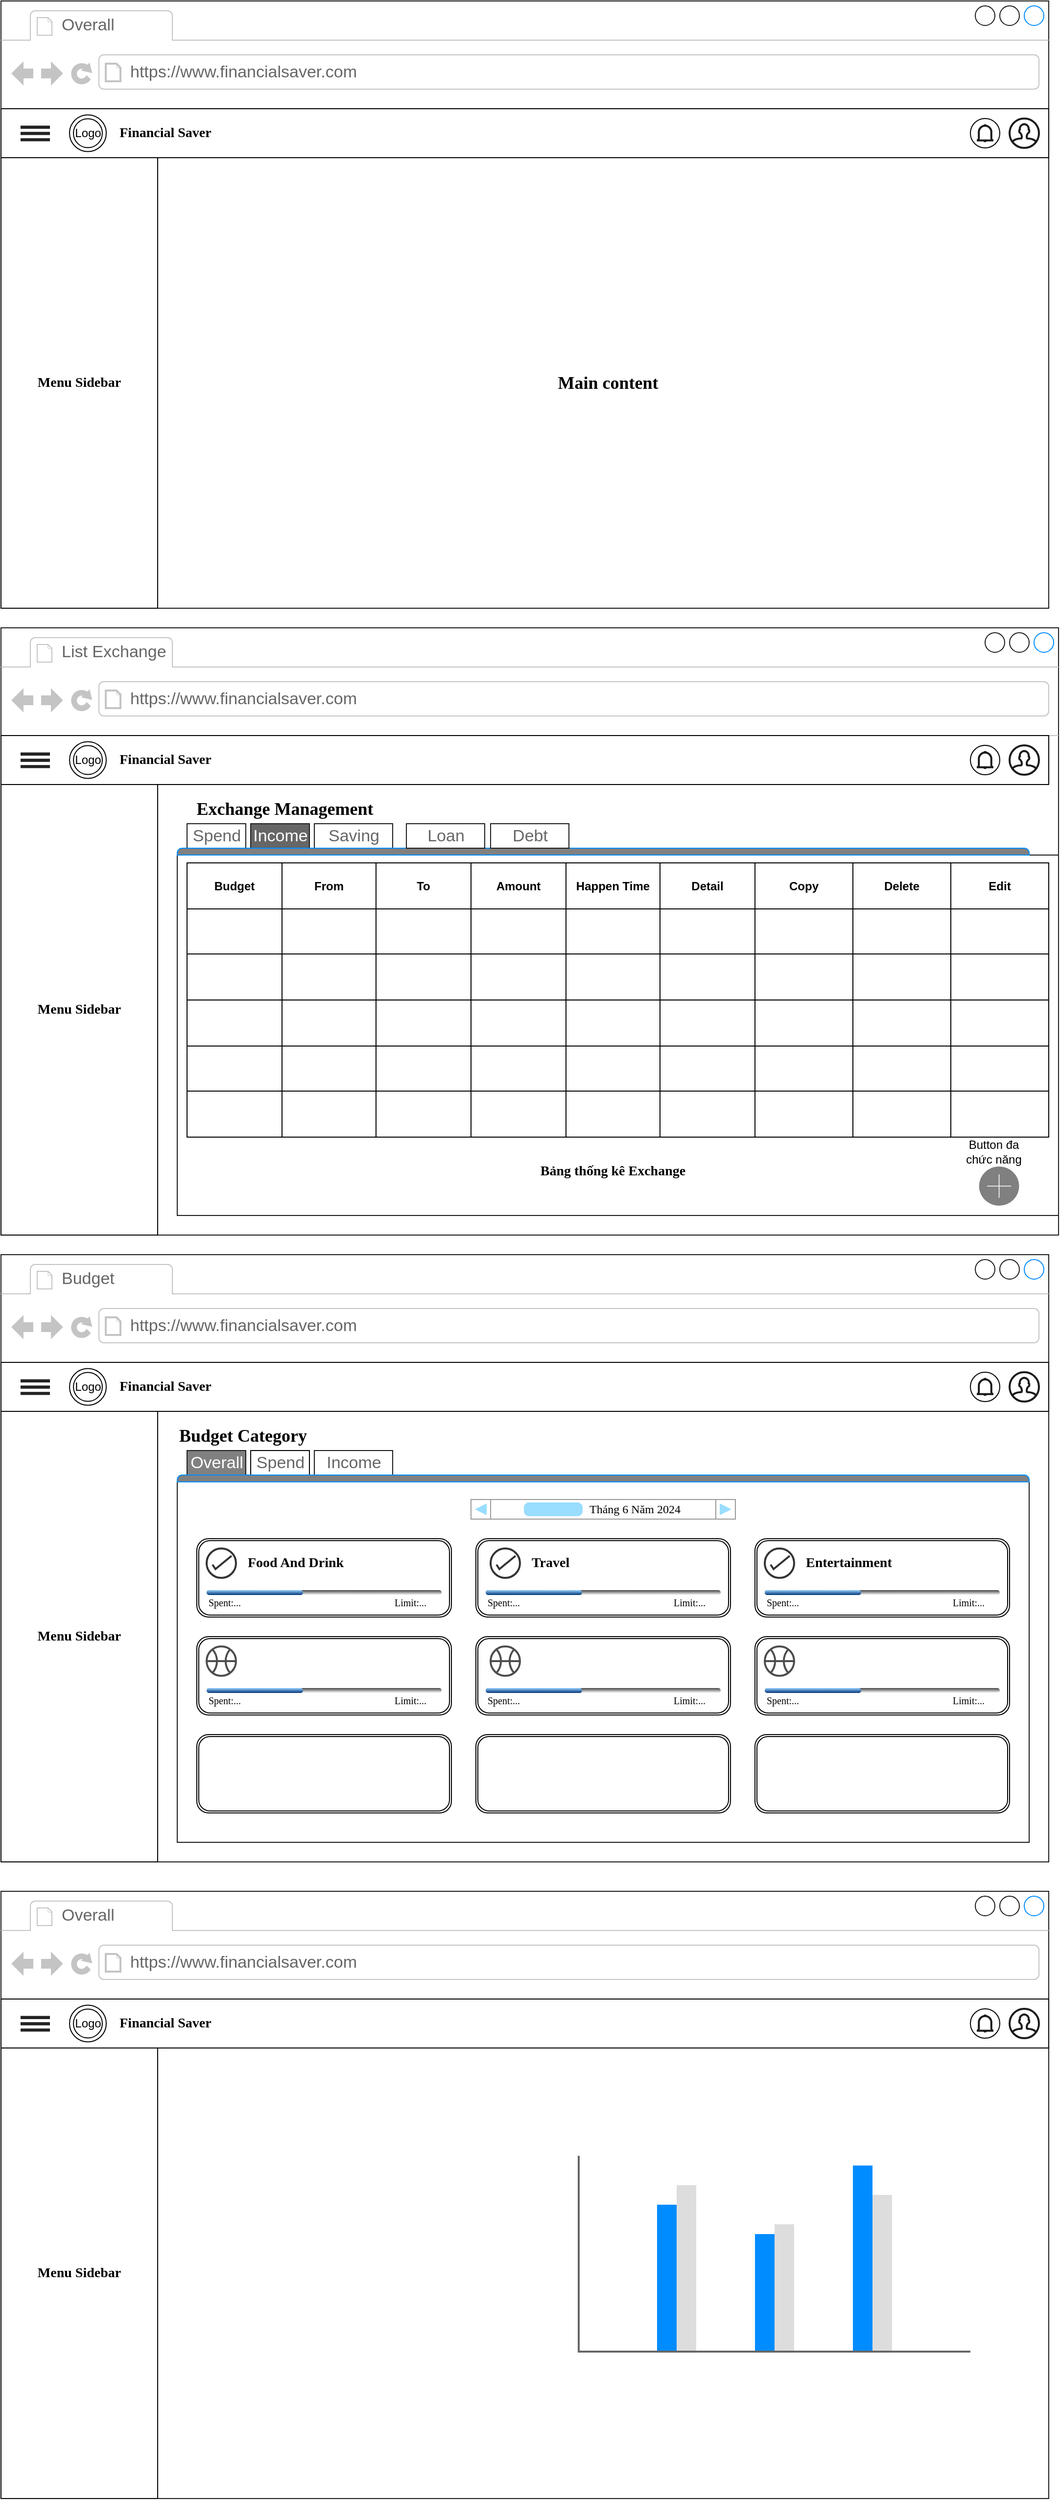 <mxfile version="24.6.0" type="device">
  <diagram name="Trang-1" id="tHVMkoSW42PBoJkg_GBa">
    <mxGraphModel dx="1216" dy="525" grid="1" gridSize="10" guides="1" tooltips="1" connect="1" arrows="1" fold="1" page="1" pageScale="1" pageWidth="827" pageHeight="1169" math="0" shadow="0">
      <root>
        <mxCell id="0" />
        <mxCell id="1" parent="0" />
        <mxCell id="M-I3FPsPZdNOpzpNkjFR-1" value="" style="strokeWidth=1;shadow=0;dashed=0;align=center;html=1;shape=mxgraph.mockup.containers.browserWindow;rSize=0;strokeColor=#1A1A1A;strokeColor2=#008cff;strokeColor3=#c4c4c4;mainText=,;recursiveResize=0;" vertex="1" parent="1">
          <mxGeometry y="40" width="1070" height="620" as="geometry" />
        </mxCell>
        <mxCell id="M-I3FPsPZdNOpzpNkjFR-2" value="Overall" style="strokeWidth=1;shadow=0;dashed=0;align=center;html=1;shape=mxgraph.mockup.containers.anchor;fontSize=17;fontColor=#666666;align=left;whiteSpace=wrap;" vertex="1" parent="M-I3FPsPZdNOpzpNkjFR-1">
          <mxGeometry x="60" y="12" width="110" height="26" as="geometry" />
        </mxCell>
        <mxCell id="M-I3FPsPZdNOpzpNkjFR-3" value="https://www.financialsaver.com" style="strokeWidth=1;shadow=0;dashed=0;align=center;html=1;shape=mxgraph.mockup.containers.anchor;rSize=0;fontSize=17;fontColor=#666666;align=left;" vertex="1" parent="M-I3FPsPZdNOpzpNkjFR-1">
          <mxGeometry x="130" y="60" width="250" height="26" as="geometry" />
        </mxCell>
        <mxCell id="M-I3FPsPZdNOpzpNkjFR-4" value="" style="rounded=0;whiteSpace=wrap;html=1;" vertex="1" parent="M-I3FPsPZdNOpzpNkjFR-1">
          <mxGeometry y="110" width="1070" height="50" as="geometry" />
        </mxCell>
        <mxCell id="M-I3FPsPZdNOpzpNkjFR-6" value="&lt;font face=&quot;Tahoma&quot; style=&quot;font-size: 14px;&quot;&gt;&lt;b&gt;Menu Sidebar&lt;/b&gt;&lt;/font&gt;" style="rounded=0;whiteSpace=wrap;html=1;" vertex="1" parent="M-I3FPsPZdNOpzpNkjFR-1">
          <mxGeometry y="160" width="160" height="460" as="geometry" />
        </mxCell>
        <mxCell id="M-I3FPsPZdNOpzpNkjFR-10" value="" style="html=1;verticalLabelPosition=bottom;align=center;labelBackgroundColor=#ffffff;verticalAlign=top;strokeWidth=2;strokeColor=#1A1A1A;shadow=0;dashed=0;shape=mxgraph.ios7.icons.user;" vertex="1" parent="M-I3FPsPZdNOpzpNkjFR-1">
          <mxGeometry x="1030" y="120" width="30" height="30" as="geometry" />
        </mxCell>
        <mxCell id="M-I3FPsPZdNOpzpNkjFR-13" value="" style="ellipse;whiteSpace=wrap;html=1;aspect=fixed;" vertex="1" parent="M-I3FPsPZdNOpzpNkjFR-1">
          <mxGeometry x="990" y="120" width="30" height="30" as="geometry" />
        </mxCell>
        <mxCell id="M-I3FPsPZdNOpzpNkjFR-11" value="" style="html=1;verticalLabelPosition=bottom;align=center;labelBackgroundColor=#ffffff;verticalAlign=top;strokeWidth=2;strokeColor=#1A1A1A;shadow=0;dashed=0;shape=mxgraph.ios7.icons.bell;" vertex="1" parent="M-I3FPsPZdNOpzpNkjFR-1">
          <mxGeometry x="996.5" y="126.73" width="17" height="16.55" as="geometry" />
        </mxCell>
        <mxCell id="M-I3FPsPZdNOpzpNkjFR-24" value="&lt;font face=&quot;Tahoma&quot; style=&quot;font-size: 18px;&quot;&gt;&lt;b&gt;Main content&lt;/b&gt;&lt;/font&gt;" style="text;html=1;align=center;verticalAlign=middle;whiteSpace=wrap;rounded=0;" vertex="1" parent="M-I3FPsPZdNOpzpNkjFR-1">
          <mxGeometry x="550" y="375" width="140" height="30" as="geometry" />
        </mxCell>
        <mxCell id="M-I3FPsPZdNOpzpNkjFR-32" value="&lt;font face=&quot;Tahoma&quot; style=&quot;font-size: 14px;&quot;&gt;&lt;b&gt;Financial Saver&lt;/b&gt;&lt;/font&gt;" style="text;html=1;align=center;verticalAlign=middle;whiteSpace=wrap;rounded=0;" vertex="1" parent="M-I3FPsPZdNOpzpNkjFR-1">
          <mxGeometry x="107.5" y="120" width="120" height="30" as="geometry" />
        </mxCell>
        <mxCell id="M-I3FPsPZdNOpzpNkjFR-33" value="Logo" style="ellipse;shape=doubleEllipse;whiteSpace=wrap;html=1;aspect=fixed;" vertex="1" parent="M-I3FPsPZdNOpzpNkjFR-1">
          <mxGeometry x="70" y="116.25" width="37.5" height="37.5" as="geometry" />
        </mxCell>
        <mxCell id="M-I3FPsPZdNOpzpNkjFR-34" value="" style="html=1;verticalLabelPosition=bottom;labelBackgroundColor=#ffffff;verticalAlign=top;shadow=0;dashed=0;strokeWidth=2;shape=mxgraph.ios7.misc.options;fillColor=#222222;sketch=0;" vertex="1" parent="M-I3FPsPZdNOpzpNkjFR-1">
          <mxGeometry x="20" y="127.27" width="30" height="16" as="geometry" />
        </mxCell>
        <mxCell id="M-I3FPsPZdNOpzpNkjFR-14" value="" style="strokeWidth=1;shadow=0;dashed=0;align=center;html=1;shape=mxgraph.mockup.containers.browserWindow;rSize=0;strokeColor=#1A1A1A;strokeColor2=#008cff;strokeColor3=#c4c4c4;mainText=,;recursiveResize=0;" vertex="1" parent="1">
          <mxGeometry y="680" width="1080" height="620" as="geometry" />
        </mxCell>
        <mxCell id="M-I3FPsPZdNOpzpNkjFR-15" value="List Exchange" style="strokeWidth=1;shadow=0;dashed=0;align=center;html=1;shape=mxgraph.mockup.containers.anchor;fontSize=17;fontColor=#666666;align=left;whiteSpace=wrap;" vertex="1" parent="M-I3FPsPZdNOpzpNkjFR-14">
          <mxGeometry x="60" y="12" width="110" height="26" as="geometry" />
        </mxCell>
        <mxCell id="M-I3FPsPZdNOpzpNkjFR-16" value="https://www.financialsaver.com" style="strokeWidth=1;shadow=0;dashed=0;align=center;html=1;shape=mxgraph.mockup.containers.anchor;rSize=0;fontSize=17;fontColor=#666666;align=left;" vertex="1" parent="M-I3FPsPZdNOpzpNkjFR-14">
          <mxGeometry x="130" y="60" width="250" height="26" as="geometry" />
        </mxCell>
        <mxCell id="M-I3FPsPZdNOpzpNkjFR-17" value="" style="rounded=0;whiteSpace=wrap;html=1;" vertex="1" parent="M-I3FPsPZdNOpzpNkjFR-14">
          <mxGeometry y="110" width="1070" height="50" as="geometry" />
        </mxCell>
        <mxCell id="M-I3FPsPZdNOpzpNkjFR-18" value="&lt;font face=&quot;Tahoma&quot; style=&quot;font-size: 14px;&quot;&gt;&lt;b&gt;Menu Sidebar&lt;/b&gt;&lt;/font&gt;" style="rounded=0;whiteSpace=wrap;html=1;" vertex="1" parent="M-I3FPsPZdNOpzpNkjFR-14">
          <mxGeometry y="160" width="160" height="460" as="geometry" />
        </mxCell>
        <mxCell id="M-I3FPsPZdNOpzpNkjFR-19" value="&lt;font face=&quot;Tahoma&quot; style=&quot;font-size: 14px;&quot;&gt;&lt;b&gt;Financial Saver&lt;/b&gt;&lt;/font&gt;" style="text;html=1;align=center;verticalAlign=middle;whiteSpace=wrap;rounded=0;" vertex="1" parent="M-I3FPsPZdNOpzpNkjFR-14">
          <mxGeometry x="107.5" y="120.01" width="120" height="30" as="geometry" />
        </mxCell>
        <mxCell id="M-I3FPsPZdNOpzpNkjFR-20" value="Logo" style="ellipse;shape=doubleEllipse;whiteSpace=wrap;html=1;aspect=fixed;" vertex="1" parent="M-I3FPsPZdNOpzpNkjFR-14">
          <mxGeometry x="70" y="116.26" width="37.5" height="37.5" as="geometry" />
        </mxCell>
        <mxCell id="M-I3FPsPZdNOpzpNkjFR-21" value="" style="html=1;verticalLabelPosition=bottom;align=center;labelBackgroundColor=#ffffff;verticalAlign=top;strokeWidth=2;strokeColor=#1A1A1A;shadow=0;dashed=0;shape=mxgraph.ios7.icons.user;" vertex="1" parent="M-I3FPsPZdNOpzpNkjFR-14">
          <mxGeometry x="1030" y="120" width="30" height="30" as="geometry" />
        </mxCell>
        <mxCell id="M-I3FPsPZdNOpzpNkjFR-22" value="" style="ellipse;whiteSpace=wrap;html=1;aspect=fixed;" vertex="1" parent="M-I3FPsPZdNOpzpNkjFR-14">
          <mxGeometry x="990" y="120" width="30" height="30" as="geometry" />
        </mxCell>
        <mxCell id="M-I3FPsPZdNOpzpNkjFR-23" value="" style="html=1;verticalLabelPosition=bottom;align=center;labelBackgroundColor=#ffffff;verticalAlign=top;strokeWidth=2;strokeColor=#1A1A1A;shadow=0;dashed=0;shape=mxgraph.ios7.icons.bell;" vertex="1" parent="M-I3FPsPZdNOpzpNkjFR-14">
          <mxGeometry x="996.5" y="126.73" width="17" height="16.55" as="geometry" />
        </mxCell>
        <mxCell id="M-I3FPsPZdNOpzpNkjFR-26" value="" style="html=1;verticalLabelPosition=bottom;labelBackgroundColor=#ffffff;verticalAlign=top;shadow=0;dashed=0;strokeWidth=2;shape=mxgraph.ios7.misc.options;fillColor=#222222;sketch=0;" vertex="1" parent="M-I3FPsPZdNOpzpNkjFR-14">
          <mxGeometry x="20" y="127.28" width="30" height="16" as="geometry" />
        </mxCell>
        <mxCell id="M-I3FPsPZdNOpzpNkjFR-35" value="&lt;font face=&quot;Tahoma&quot;&gt;&lt;span style=&quot;font-size: 18px;&quot;&gt;&lt;b&gt;Exchange Management&lt;/b&gt;&lt;/span&gt;&lt;/font&gt;" style="text;html=1;align=center;verticalAlign=middle;whiteSpace=wrap;rounded=0;" vertex="1" parent="M-I3FPsPZdNOpzpNkjFR-14">
          <mxGeometry x="180" y="160" width="220" height="50" as="geometry" />
        </mxCell>
        <mxCell id="M-I3FPsPZdNOpzpNkjFR-36" value="" style="strokeWidth=1;shadow=0;dashed=0;align=center;html=1;shape=mxgraph.mockup.containers.marginRect2;rectMarginTop=32;strokeColor=#1A1A1A;gradientColor=none;whiteSpace=wrap;" vertex="1" parent="M-I3FPsPZdNOpzpNkjFR-14">
          <mxGeometry x="180" y="200" width="900" height="400" as="geometry" />
        </mxCell>
        <mxCell id="M-I3FPsPZdNOpzpNkjFR-37" value="Spend" style="strokeColor=inherit;fillColor=inherit;gradientColor=inherit;strokeWidth=1;shadow=0;dashed=0;align=center;html=1;shape=mxgraph.mockup.containers.rrect;rSize=0;fontSize=17;fontColor=#666666;gradientColor=none;" vertex="1" parent="M-I3FPsPZdNOpzpNkjFR-36">
          <mxGeometry width="60" height="25" relative="1" as="geometry">
            <mxPoint x="10" as="offset" />
          </mxGeometry>
        </mxCell>
        <mxCell id="M-I3FPsPZdNOpzpNkjFR-38" value="Income" style="strokeWidth=1;shadow=0;dashed=0;align=center;html=1;shape=mxgraph.mockup.containers.rrect;rSize=0;fontSize=17;fontColor=#ffffff;strokeColor=#1A1A1A;fillColor=#666666;" vertex="1" parent="M-I3FPsPZdNOpzpNkjFR-36">
          <mxGeometry width="60" height="25" relative="1" as="geometry">
            <mxPoint x="75" as="offset" />
          </mxGeometry>
        </mxCell>
        <mxCell id="M-I3FPsPZdNOpzpNkjFR-39" value="Saving" style="strokeColor=inherit;fillColor=inherit;gradientColor=inherit;strokeWidth=1;shadow=0;dashed=0;align=center;html=1;shape=mxgraph.mockup.containers.rrect;rSize=0;fontSize=17;fontColor=#666666;gradientColor=none;" vertex="1" parent="M-I3FPsPZdNOpzpNkjFR-36">
          <mxGeometry width="80" height="25" relative="1" as="geometry">
            <mxPoint x="140" as="offset" />
          </mxGeometry>
        </mxCell>
        <mxCell id="M-I3FPsPZdNOpzpNkjFR-40" value="" style="strokeWidth=1;shadow=0;dashed=0;align=center;html=1;shape=mxgraph.mockup.containers.topButton;rSize=5;strokeColor=#008cff;fillColor=#808080;gradientColor=none;resizeWidth=1;movable=0;deletable=1;" vertex="1" parent="M-I3FPsPZdNOpzpNkjFR-36">
          <mxGeometry width="870" height="7" relative="1" as="geometry">
            <mxPoint y="25" as="offset" />
          </mxGeometry>
        </mxCell>
        <mxCell id="M-I3FPsPZdNOpzpNkjFR-41" value="" style="html=1;verticalLabelPosition=bottom;labelBackgroundColor=#ffffff;verticalAlign=top;shadow=0;dashed=0;strokeWidth=2;shape=mxgraph.ios7.misc.add;fillColor=#808080;strokeColor=#ffffff;sketch=0;" vertex="1" parent="M-I3FPsPZdNOpzpNkjFR-36">
          <mxGeometry x="818.824" y="350" width="40.941" height="40" as="geometry" />
        </mxCell>
        <mxCell id="M-I3FPsPZdNOpzpNkjFR-42" value="&lt;font style=&quot;font-size: 12px;&quot;&gt;Button đa &lt;br&gt;chức năng&lt;/font&gt;" style="text;html=1;align=center;verticalAlign=middle;whiteSpace=wrap;rounded=0;" vertex="1" parent="M-I3FPsPZdNOpzpNkjFR-36">
          <mxGeometry x="798.353" y="320" width="71.647" height="30" as="geometry" />
        </mxCell>
        <mxCell id="M-I3FPsPZdNOpzpNkjFR-56" value="&lt;font face=&quot;Tahoma&quot; style=&quot;font-size: 14px;&quot;&gt;&lt;b&gt;Bảng thống kê Exchange&lt;/b&gt;&lt;/font&gt;" style="text;html=1;align=center;verticalAlign=middle;whiteSpace=wrap;rounded=0;" vertex="1" parent="M-I3FPsPZdNOpzpNkjFR-36">
          <mxGeometry x="352.882" y="340" width="184.235" height="30" as="geometry" />
        </mxCell>
        <mxCell id="M-I3FPsPZdNOpzpNkjFR-189" value="" style="childLayout=tableLayout;recursiveResize=0;shadow=0;fillColor=none;" vertex="1" parent="M-I3FPsPZdNOpzpNkjFR-36">
          <mxGeometry x="10" y="40" width="290" height="140" as="geometry" />
        </mxCell>
        <mxCell id="M-I3FPsPZdNOpzpNkjFR-190" value="" style="shape=tableRow;horizontal=0;startSize=0;swimlaneHead=0;swimlaneBody=0;top=0;left=0;bottom=0;right=0;dropTarget=0;collapsible=0;recursiveResize=0;expand=0;fontStyle=0;fillColor=none;strokeColor=inherit;" vertex="1" parent="M-I3FPsPZdNOpzpNkjFR-189">
          <mxGeometry width="290" height="47" as="geometry" />
        </mxCell>
        <mxCell id="M-I3FPsPZdNOpzpNkjFR-191" value="Budget" style="connectable=0;recursiveResize=0;strokeColor=inherit;fillColor=none;align=center;whiteSpace=wrap;html=1;fontStyle=1" vertex="1" parent="M-I3FPsPZdNOpzpNkjFR-190">
          <mxGeometry width="97" height="47" as="geometry">
            <mxRectangle width="97" height="47" as="alternateBounds" />
          </mxGeometry>
        </mxCell>
        <mxCell id="M-I3FPsPZdNOpzpNkjFR-192" value="From" style="connectable=0;recursiveResize=0;strokeColor=inherit;fillColor=none;align=center;whiteSpace=wrap;html=1;fontStyle=1" vertex="1" parent="M-I3FPsPZdNOpzpNkjFR-190">
          <mxGeometry x="97" width="96" height="47" as="geometry">
            <mxRectangle width="96" height="47" as="alternateBounds" />
          </mxGeometry>
        </mxCell>
        <mxCell id="M-I3FPsPZdNOpzpNkjFR-193" value="To" style="connectable=0;recursiveResize=0;strokeColor=inherit;fillColor=none;align=center;whiteSpace=wrap;html=1;fontStyle=1" vertex="1" parent="M-I3FPsPZdNOpzpNkjFR-190">
          <mxGeometry x="193" width="97" height="47" as="geometry">
            <mxRectangle width="97" height="47" as="alternateBounds" />
          </mxGeometry>
        </mxCell>
        <mxCell id="M-I3FPsPZdNOpzpNkjFR-194" style="shape=tableRow;horizontal=0;startSize=0;swimlaneHead=0;swimlaneBody=0;top=0;left=0;bottom=0;right=0;dropTarget=0;collapsible=0;recursiveResize=0;expand=0;fontStyle=0;fillColor=none;strokeColor=inherit;" vertex="1" parent="M-I3FPsPZdNOpzpNkjFR-189">
          <mxGeometry y="47" width="290" height="46" as="geometry" />
        </mxCell>
        <mxCell id="M-I3FPsPZdNOpzpNkjFR-195" value="" style="connectable=0;recursiveResize=0;strokeColor=inherit;fillColor=none;align=center;whiteSpace=wrap;html=1;" vertex="1" parent="M-I3FPsPZdNOpzpNkjFR-194">
          <mxGeometry width="97" height="46" as="geometry">
            <mxRectangle width="97" height="46" as="alternateBounds" />
          </mxGeometry>
        </mxCell>
        <mxCell id="M-I3FPsPZdNOpzpNkjFR-196" value="" style="connectable=0;recursiveResize=0;strokeColor=inherit;fillColor=none;align=center;whiteSpace=wrap;html=1;" vertex="1" parent="M-I3FPsPZdNOpzpNkjFR-194">
          <mxGeometry x="97" width="96" height="46" as="geometry">
            <mxRectangle width="96" height="46" as="alternateBounds" />
          </mxGeometry>
        </mxCell>
        <mxCell id="M-I3FPsPZdNOpzpNkjFR-197" value="" style="connectable=0;recursiveResize=0;strokeColor=inherit;fillColor=none;align=center;whiteSpace=wrap;html=1;" vertex="1" parent="M-I3FPsPZdNOpzpNkjFR-194">
          <mxGeometry x="193" width="97" height="46" as="geometry">
            <mxRectangle width="97" height="46" as="alternateBounds" />
          </mxGeometry>
        </mxCell>
        <mxCell id="M-I3FPsPZdNOpzpNkjFR-198" style="shape=tableRow;horizontal=0;startSize=0;swimlaneHead=0;swimlaneBody=0;top=0;left=0;bottom=0;right=0;dropTarget=0;collapsible=0;recursiveResize=0;expand=0;fontStyle=0;fillColor=none;strokeColor=inherit;" vertex="1" parent="M-I3FPsPZdNOpzpNkjFR-189">
          <mxGeometry y="93" width="290" height="47" as="geometry" />
        </mxCell>
        <mxCell id="M-I3FPsPZdNOpzpNkjFR-199" value="" style="connectable=0;recursiveResize=0;strokeColor=inherit;fillColor=none;align=center;whiteSpace=wrap;html=1;" vertex="1" parent="M-I3FPsPZdNOpzpNkjFR-198">
          <mxGeometry width="97" height="47" as="geometry">
            <mxRectangle width="97" height="47" as="alternateBounds" />
          </mxGeometry>
        </mxCell>
        <mxCell id="M-I3FPsPZdNOpzpNkjFR-200" value="" style="connectable=0;recursiveResize=0;strokeColor=inherit;fillColor=none;align=center;whiteSpace=wrap;html=1;" vertex="1" parent="M-I3FPsPZdNOpzpNkjFR-198">
          <mxGeometry x="97" width="96" height="47" as="geometry">
            <mxRectangle width="96" height="47" as="alternateBounds" />
          </mxGeometry>
        </mxCell>
        <mxCell id="M-I3FPsPZdNOpzpNkjFR-201" value="" style="connectable=0;recursiveResize=0;strokeColor=inherit;fillColor=none;align=center;whiteSpace=wrap;html=1;" vertex="1" parent="M-I3FPsPZdNOpzpNkjFR-198">
          <mxGeometry x="193" width="97" height="47" as="geometry">
            <mxRectangle width="97" height="47" as="alternateBounds" />
          </mxGeometry>
        </mxCell>
        <mxCell id="M-I3FPsPZdNOpzpNkjFR-202" value="" style="childLayout=tableLayout;recursiveResize=0;shadow=0;fillColor=none;" vertex="1" parent="M-I3FPsPZdNOpzpNkjFR-36">
          <mxGeometry x="300" y="40" width="290" height="140" as="geometry" />
        </mxCell>
        <mxCell id="M-I3FPsPZdNOpzpNkjFR-203" value="" style="shape=tableRow;horizontal=0;startSize=0;swimlaneHead=0;swimlaneBody=0;top=0;left=0;bottom=0;right=0;dropTarget=0;collapsible=0;recursiveResize=0;expand=0;fontStyle=0;fillColor=none;strokeColor=inherit;" vertex="1" parent="M-I3FPsPZdNOpzpNkjFR-202">
          <mxGeometry width="290" height="47" as="geometry" />
        </mxCell>
        <mxCell id="M-I3FPsPZdNOpzpNkjFR-204" value="Amount" style="connectable=0;recursiveResize=0;strokeColor=inherit;fillColor=none;align=center;whiteSpace=wrap;html=1;fontStyle=1" vertex="1" parent="M-I3FPsPZdNOpzpNkjFR-203">
          <mxGeometry width="97" height="47" as="geometry">
            <mxRectangle width="97" height="47" as="alternateBounds" />
          </mxGeometry>
        </mxCell>
        <mxCell id="M-I3FPsPZdNOpzpNkjFR-205" value="Happen Time" style="connectable=0;recursiveResize=0;strokeColor=inherit;fillColor=none;align=center;whiteSpace=wrap;html=1;fontStyle=1" vertex="1" parent="M-I3FPsPZdNOpzpNkjFR-203">
          <mxGeometry x="97" width="96" height="47" as="geometry">
            <mxRectangle width="96" height="47" as="alternateBounds" />
          </mxGeometry>
        </mxCell>
        <mxCell id="M-I3FPsPZdNOpzpNkjFR-206" value="Detail" style="connectable=0;recursiveResize=0;strokeColor=inherit;fillColor=none;align=center;whiteSpace=wrap;html=1;fontStyle=1" vertex="1" parent="M-I3FPsPZdNOpzpNkjFR-203">
          <mxGeometry x="193" width="97" height="47" as="geometry">
            <mxRectangle width="97" height="47" as="alternateBounds" />
          </mxGeometry>
        </mxCell>
        <mxCell id="M-I3FPsPZdNOpzpNkjFR-207" style="shape=tableRow;horizontal=0;startSize=0;swimlaneHead=0;swimlaneBody=0;top=0;left=0;bottom=0;right=0;dropTarget=0;collapsible=0;recursiveResize=0;expand=0;fontStyle=0;fillColor=none;strokeColor=inherit;" vertex="1" parent="M-I3FPsPZdNOpzpNkjFR-202">
          <mxGeometry y="47" width="290" height="46" as="geometry" />
        </mxCell>
        <mxCell id="M-I3FPsPZdNOpzpNkjFR-208" value="" style="connectable=0;recursiveResize=0;strokeColor=inherit;fillColor=none;align=center;whiteSpace=wrap;html=1;" vertex="1" parent="M-I3FPsPZdNOpzpNkjFR-207">
          <mxGeometry width="97" height="46" as="geometry">
            <mxRectangle width="97" height="46" as="alternateBounds" />
          </mxGeometry>
        </mxCell>
        <mxCell id="M-I3FPsPZdNOpzpNkjFR-209" value="" style="connectable=0;recursiveResize=0;strokeColor=inherit;fillColor=none;align=center;whiteSpace=wrap;html=1;" vertex="1" parent="M-I3FPsPZdNOpzpNkjFR-207">
          <mxGeometry x="97" width="96" height="46" as="geometry">
            <mxRectangle width="96" height="46" as="alternateBounds" />
          </mxGeometry>
        </mxCell>
        <mxCell id="M-I3FPsPZdNOpzpNkjFR-210" value="" style="connectable=0;recursiveResize=0;strokeColor=inherit;fillColor=none;align=center;whiteSpace=wrap;html=1;" vertex="1" parent="M-I3FPsPZdNOpzpNkjFR-207">
          <mxGeometry x="193" width="97" height="46" as="geometry">
            <mxRectangle width="97" height="46" as="alternateBounds" />
          </mxGeometry>
        </mxCell>
        <mxCell id="M-I3FPsPZdNOpzpNkjFR-211" style="shape=tableRow;horizontal=0;startSize=0;swimlaneHead=0;swimlaneBody=0;top=0;left=0;bottom=0;right=0;dropTarget=0;collapsible=0;recursiveResize=0;expand=0;fontStyle=0;fillColor=none;strokeColor=inherit;" vertex="1" parent="M-I3FPsPZdNOpzpNkjFR-202">
          <mxGeometry y="93" width="290" height="47" as="geometry" />
        </mxCell>
        <mxCell id="M-I3FPsPZdNOpzpNkjFR-212" value="" style="connectable=0;recursiveResize=0;strokeColor=inherit;fillColor=none;align=center;whiteSpace=wrap;html=1;" vertex="1" parent="M-I3FPsPZdNOpzpNkjFR-211">
          <mxGeometry width="97" height="47" as="geometry">
            <mxRectangle width="97" height="47" as="alternateBounds" />
          </mxGeometry>
        </mxCell>
        <mxCell id="M-I3FPsPZdNOpzpNkjFR-213" value="" style="connectable=0;recursiveResize=0;strokeColor=inherit;fillColor=none;align=center;whiteSpace=wrap;html=1;" vertex="1" parent="M-I3FPsPZdNOpzpNkjFR-211">
          <mxGeometry x="97" width="96" height="47" as="geometry">
            <mxRectangle width="96" height="47" as="alternateBounds" />
          </mxGeometry>
        </mxCell>
        <mxCell id="M-I3FPsPZdNOpzpNkjFR-214" value="" style="connectable=0;recursiveResize=0;strokeColor=inherit;fillColor=none;align=center;whiteSpace=wrap;html=1;" vertex="1" parent="M-I3FPsPZdNOpzpNkjFR-211">
          <mxGeometry x="193" width="97" height="47" as="geometry">
            <mxRectangle width="97" height="47" as="alternateBounds" />
          </mxGeometry>
        </mxCell>
        <mxCell id="M-I3FPsPZdNOpzpNkjFR-215" value="" style="childLayout=tableLayout;recursiveResize=0;shadow=0;fillColor=none;" vertex="1" parent="M-I3FPsPZdNOpzpNkjFR-36">
          <mxGeometry x="590" y="40" width="300" height="140" as="geometry" />
        </mxCell>
        <mxCell id="M-I3FPsPZdNOpzpNkjFR-216" value="" style="shape=tableRow;horizontal=0;startSize=0;swimlaneHead=0;swimlaneBody=0;top=0;left=0;bottom=0;right=0;dropTarget=0;collapsible=0;recursiveResize=0;expand=0;fontStyle=0;fillColor=none;strokeColor=inherit;" vertex="1" parent="M-I3FPsPZdNOpzpNkjFR-215">
          <mxGeometry width="300" height="47" as="geometry" />
        </mxCell>
        <mxCell id="M-I3FPsPZdNOpzpNkjFR-217" value="Copy" style="connectable=0;recursiveResize=0;strokeColor=inherit;fillColor=none;align=center;whiteSpace=wrap;html=1;fontStyle=1" vertex="1" parent="M-I3FPsPZdNOpzpNkjFR-216">
          <mxGeometry width="100" height="47" as="geometry">
            <mxRectangle width="100" height="47" as="alternateBounds" />
          </mxGeometry>
        </mxCell>
        <mxCell id="M-I3FPsPZdNOpzpNkjFR-218" value="Delete" style="connectable=0;recursiveResize=0;strokeColor=inherit;fillColor=none;align=center;whiteSpace=wrap;html=1;fontStyle=1" vertex="1" parent="M-I3FPsPZdNOpzpNkjFR-216">
          <mxGeometry x="100" width="100" height="47" as="geometry">
            <mxRectangle width="100" height="47" as="alternateBounds" />
          </mxGeometry>
        </mxCell>
        <mxCell id="M-I3FPsPZdNOpzpNkjFR-219" value="Edit" style="connectable=0;recursiveResize=0;strokeColor=inherit;fillColor=none;align=center;whiteSpace=wrap;html=1;fontStyle=1" vertex="1" parent="M-I3FPsPZdNOpzpNkjFR-216">
          <mxGeometry x="200" width="100" height="47" as="geometry">
            <mxRectangle width="100" height="47" as="alternateBounds" />
          </mxGeometry>
        </mxCell>
        <mxCell id="M-I3FPsPZdNOpzpNkjFR-220" style="shape=tableRow;horizontal=0;startSize=0;swimlaneHead=0;swimlaneBody=0;top=0;left=0;bottom=0;right=0;dropTarget=0;collapsible=0;recursiveResize=0;expand=0;fontStyle=0;fillColor=none;strokeColor=inherit;" vertex="1" parent="M-I3FPsPZdNOpzpNkjFR-215">
          <mxGeometry y="47" width="300" height="46" as="geometry" />
        </mxCell>
        <mxCell id="M-I3FPsPZdNOpzpNkjFR-221" value="" style="connectable=0;recursiveResize=0;strokeColor=inherit;fillColor=none;align=center;whiteSpace=wrap;html=1;" vertex="1" parent="M-I3FPsPZdNOpzpNkjFR-220">
          <mxGeometry width="100" height="46" as="geometry">
            <mxRectangle width="100" height="46" as="alternateBounds" />
          </mxGeometry>
        </mxCell>
        <mxCell id="M-I3FPsPZdNOpzpNkjFR-222" value="" style="connectable=0;recursiveResize=0;strokeColor=inherit;fillColor=none;align=center;whiteSpace=wrap;html=1;" vertex="1" parent="M-I3FPsPZdNOpzpNkjFR-220">
          <mxGeometry x="100" width="100" height="46" as="geometry">
            <mxRectangle width="100" height="46" as="alternateBounds" />
          </mxGeometry>
        </mxCell>
        <mxCell id="M-I3FPsPZdNOpzpNkjFR-223" value="" style="connectable=0;recursiveResize=0;strokeColor=inherit;fillColor=none;align=center;whiteSpace=wrap;html=1;" vertex="1" parent="M-I3FPsPZdNOpzpNkjFR-220">
          <mxGeometry x="200" width="100" height="46" as="geometry">
            <mxRectangle width="100" height="46" as="alternateBounds" />
          </mxGeometry>
        </mxCell>
        <mxCell id="M-I3FPsPZdNOpzpNkjFR-224" style="shape=tableRow;horizontal=0;startSize=0;swimlaneHead=0;swimlaneBody=0;top=0;left=0;bottom=0;right=0;dropTarget=0;collapsible=0;recursiveResize=0;expand=0;fontStyle=0;fillColor=none;strokeColor=inherit;" vertex="1" parent="M-I3FPsPZdNOpzpNkjFR-215">
          <mxGeometry y="93" width="300" height="47" as="geometry" />
        </mxCell>
        <mxCell id="M-I3FPsPZdNOpzpNkjFR-225" value="" style="connectable=0;recursiveResize=0;strokeColor=inherit;fillColor=none;align=center;whiteSpace=wrap;html=1;" vertex="1" parent="M-I3FPsPZdNOpzpNkjFR-224">
          <mxGeometry width="100" height="47" as="geometry">
            <mxRectangle width="100" height="47" as="alternateBounds" />
          </mxGeometry>
        </mxCell>
        <mxCell id="M-I3FPsPZdNOpzpNkjFR-226" value="" style="connectable=0;recursiveResize=0;strokeColor=inherit;fillColor=none;align=center;whiteSpace=wrap;html=1;" vertex="1" parent="M-I3FPsPZdNOpzpNkjFR-224">
          <mxGeometry x="100" width="100" height="47" as="geometry">
            <mxRectangle width="100" height="47" as="alternateBounds" />
          </mxGeometry>
        </mxCell>
        <mxCell id="M-I3FPsPZdNOpzpNkjFR-227" value="" style="connectable=0;recursiveResize=0;strokeColor=inherit;fillColor=none;align=center;whiteSpace=wrap;html=1;" vertex="1" parent="M-I3FPsPZdNOpzpNkjFR-224">
          <mxGeometry x="200" width="100" height="47" as="geometry">
            <mxRectangle width="100" height="47" as="alternateBounds" />
          </mxGeometry>
        </mxCell>
        <mxCell id="M-I3FPsPZdNOpzpNkjFR-228" value="" style="childLayout=tableLayout;recursiveResize=0;shadow=0;fillColor=none;" vertex="1" parent="M-I3FPsPZdNOpzpNkjFR-36">
          <mxGeometry x="10" y="180" width="290" height="140" as="geometry" />
        </mxCell>
        <mxCell id="M-I3FPsPZdNOpzpNkjFR-229" value="" style="shape=tableRow;horizontal=0;startSize=0;swimlaneHead=0;swimlaneBody=0;top=0;left=0;bottom=0;right=0;dropTarget=0;collapsible=0;recursiveResize=0;expand=0;fontStyle=0;fillColor=none;strokeColor=inherit;" vertex="1" parent="M-I3FPsPZdNOpzpNkjFR-228">
          <mxGeometry width="290" height="47" as="geometry" />
        </mxCell>
        <mxCell id="M-I3FPsPZdNOpzpNkjFR-230" value="" style="connectable=0;recursiveResize=0;strokeColor=inherit;fillColor=none;align=center;whiteSpace=wrap;html=1;fontStyle=1" vertex="1" parent="M-I3FPsPZdNOpzpNkjFR-229">
          <mxGeometry width="97" height="47" as="geometry">
            <mxRectangle width="97" height="47" as="alternateBounds" />
          </mxGeometry>
        </mxCell>
        <mxCell id="M-I3FPsPZdNOpzpNkjFR-231" value="" style="connectable=0;recursiveResize=0;strokeColor=inherit;fillColor=none;align=center;whiteSpace=wrap;html=1;fontStyle=1" vertex="1" parent="M-I3FPsPZdNOpzpNkjFR-229">
          <mxGeometry x="97" width="96" height="47" as="geometry">
            <mxRectangle width="96" height="47" as="alternateBounds" />
          </mxGeometry>
        </mxCell>
        <mxCell id="M-I3FPsPZdNOpzpNkjFR-232" value="" style="connectable=0;recursiveResize=0;strokeColor=inherit;fillColor=none;align=center;whiteSpace=wrap;html=1;fontStyle=1" vertex="1" parent="M-I3FPsPZdNOpzpNkjFR-229">
          <mxGeometry x="193" width="97" height="47" as="geometry">
            <mxRectangle width="97" height="47" as="alternateBounds" />
          </mxGeometry>
        </mxCell>
        <mxCell id="M-I3FPsPZdNOpzpNkjFR-233" style="shape=tableRow;horizontal=0;startSize=0;swimlaneHead=0;swimlaneBody=0;top=0;left=0;bottom=0;right=0;dropTarget=0;collapsible=0;recursiveResize=0;expand=0;fontStyle=0;fillColor=none;strokeColor=inherit;" vertex="1" parent="M-I3FPsPZdNOpzpNkjFR-228">
          <mxGeometry y="47" width="290" height="46" as="geometry" />
        </mxCell>
        <mxCell id="M-I3FPsPZdNOpzpNkjFR-234" value="" style="connectable=0;recursiveResize=0;strokeColor=inherit;fillColor=none;align=center;whiteSpace=wrap;html=1;" vertex="1" parent="M-I3FPsPZdNOpzpNkjFR-233">
          <mxGeometry width="97" height="46" as="geometry">
            <mxRectangle width="97" height="46" as="alternateBounds" />
          </mxGeometry>
        </mxCell>
        <mxCell id="M-I3FPsPZdNOpzpNkjFR-235" value="" style="connectable=0;recursiveResize=0;strokeColor=inherit;fillColor=none;align=center;whiteSpace=wrap;html=1;" vertex="1" parent="M-I3FPsPZdNOpzpNkjFR-233">
          <mxGeometry x="97" width="96" height="46" as="geometry">
            <mxRectangle width="96" height="46" as="alternateBounds" />
          </mxGeometry>
        </mxCell>
        <mxCell id="M-I3FPsPZdNOpzpNkjFR-236" value="" style="connectable=0;recursiveResize=0;strokeColor=inherit;fillColor=none;align=center;whiteSpace=wrap;html=1;" vertex="1" parent="M-I3FPsPZdNOpzpNkjFR-233">
          <mxGeometry x="193" width="97" height="46" as="geometry">
            <mxRectangle width="97" height="46" as="alternateBounds" />
          </mxGeometry>
        </mxCell>
        <mxCell id="M-I3FPsPZdNOpzpNkjFR-237" style="shape=tableRow;horizontal=0;startSize=0;swimlaneHead=0;swimlaneBody=0;top=0;left=0;bottom=0;right=0;dropTarget=0;collapsible=0;recursiveResize=0;expand=0;fontStyle=0;fillColor=none;strokeColor=inherit;" vertex="1" parent="M-I3FPsPZdNOpzpNkjFR-228">
          <mxGeometry y="93" width="290" height="47" as="geometry" />
        </mxCell>
        <mxCell id="M-I3FPsPZdNOpzpNkjFR-238" value="" style="connectable=0;recursiveResize=0;strokeColor=inherit;fillColor=none;align=center;whiteSpace=wrap;html=1;" vertex="1" parent="M-I3FPsPZdNOpzpNkjFR-237">
          <mxGeometry width="97" height="47" as="geometry">
            <mxRectangle width="97" height="47" as="alternateBounds" />
          </mxGeometry>
        </mxCell>
        <mxCell id="M-I3FPsPZdNOpzpNkjFR-239" value="" style="connectable=0;recursiveResize=0;strokeColor=inherit;fillColor=none;align=center;whiteSpace=wrap;html=1;" vertex="1" parent="M-I3FPsPZdNOpzpNkjFR-237">
          <mxGeometry x="97" width="96" height="47" as="geometry">
            <mxRectangle width="96" height="47" as="alternateBounds" />
          </mxGeometry>
        </mxCell>
        <mxCell id="M-I3FPsPZdNOpzpNkjFR-240" value="" style="connectable=0;recursiveResize=0;strokeColor=inherit;fillColor=none;align=center;whiteSpace=wrap;html=1;" vertex="1" parent="M-I3FPsPZdNOpzpNkjFR-237">
          <mxGeometry x="193" width="97" height="47" as="geometry">
            <mxRectangle width="97" height="47" as="alternateBounds" />
          </mxGeometry>
        </mxCell>
        <mxCell id="M-I3FPsPZdNOpzpNkjFR-241" value="" style="childLayout=tableLayout;recursiveResize=0;shadow=0;fillColor=none;" vertex="1" parent="M-I3FPsPZdNOpzpNkjFR-36">
          <mxGeometry x="300" y="180" width="290" height="140" as="geometry" />
        </mxCell>
        <mxCell id="M-I3FPsPZdNOpzpNkjFR-242" value="" style="shape=tableRow;horizontal=0;startSize=0;swimlaneHead=0;swimlaneBody=0;top=0;left=0;bottom=0;right=0;dropTarget=0;collapsible=0;recursiveResize=0;expand=0;fontStyle=0;fillColor=none;strokeColor=inherit;" vertex="1" parent="M-I3FPsPZdNOpzpNkjFR-241">
          <mxGeometry width="290" height="47" as="geometry" />
        </mxCell>
        <mxCell id="M-I3FPsPZdNOpzpNkjFR-243" value="" style="connectable=0;recursiveResize=0;strokeColor=inherit;fillColor=none;align=center;whiteSpace=wrap;html=1;fontStyle=1" vertex="1" parent="M-I3FPsPZdNOpzpNkjFR-242">
          <mxGeometry width="97" height="47" as="geometry">
            <mxRectangle width="97" height="47" as="alternateBounds" />
          </mxGeometry>
        </mxCell>
        <mxCell id="M-I3FPsPZdNOpzpNkjFR-244" value="" style="connectable=0;recursiveResize=0;strokeColor=inherit;fillColor=none;align=center;whiteSpace=wrap;html=1;fontStyle=1" vertex="1" parent="M-I3FPsPZdNOpzpNkjFR-242">
          <mxGeometry x="97" width="96" height="47" as="geometry">
            <mxRectangle width="96" height="47" as="alternateBounds" />
          </mxGeometry>
        </mxCell>
        <mxCell id="M-I3FPsPZdNOpzpNkjFR-245" value="" style="connectable=0;recursiveResize=0;strokeColor=inherit;fillColor=none;align=center;whiteSpace=wrap;html=1;fontStyle=1" vertex="1" parent="M-I3FPsPZdNOpzpNkjFR-242">
          <mxGeometry x="193" width="97" height="47" as="geometry">
            <mxRectangle width="97" height="47" as="alternateBounds" />
          </mxGeometry>
        </mxCell>
        <mxCell id="M-I3FPsPZdNOpzpNkjFR-246" style="shape=tableRow;horizontal=0;startSize=0;swimlaneHead=0;swimlaneBody=0;top=0;left=0;bottom=0;right=0;dropTarget=0;collapsible=0;recursiveResize=0;expand=0;fontStyle=0;fillColor=none;strokeColor=inherit;" vertex="1" parent="M-I3FPsPZdNOpzpNkjFR-241">
          <mxGeometry y="47" width="290" height="46" as="geometry" />
        </mxCell>
        <mxCell id="M-I3FPsPZdNOpzpNkjFR-247" value="" style="connectable=0;recursiveResize=0;strokeColor=inherit;fillColor=none;align=center;whiteSpace=wrap;html=1;" vertex="1" parent="M-I3FPsPZdNOpzpNkjFR-246">
          <mxGeometry width="97" height="46" as="geometry">
            <mxRectangle width="97" height="46" as="alternateBounds" />
          </mxGeometry>
        </mxCell>
        <mxCell id="M-I3FPsPZdNOpzpNkjFR-248" value="" style="connectable=0;recursiveResize=0;strokeColor=inherit;fillColor=none;align=center;whiteSpace=wrap;html=1;" vertex="1" parent="M-I3FPsPZdNOpzpNkjFR-246">
          <mxGeometry x="97" width="96" height="46" as="geometry">
            <mxRectangle width="96" height="46" as="alternateBounds" />
          </mxGeometry>
        </mxCell>
        <mxCell id="M-I3FPsPZdNOpzpNkjFR-249" value="" style="connectable=0;recursiveResize=0;strokeColor=inherit;fillColor=none;align=center;whiteSpace=wrap;html=1;" vertex="1" parent="M-I3FPsPZdNOpzpNkjFR-246">
          <mxGeometry x="193" width="97" height="46" as="geometry">
            <mxRectangle width="97" height="46" as="alternateBounds" />
          </mxGeometry>
        </mxCell>
        <mxCell id="M-I3FPsPZdNOpzpNkjFR-250" style="shape=tableRow;horizontal=0;startSize=0;swimlaneHead=0;swimlaneBody=0;top=0;left=0;bottom=0;right=0;dropTarget=0;collapsible=0;recursiveResize=0;expand=0;fontStyle=0;fillColor=none;strokeColor=inherit;" vertex="1" parent="M-I3FPsPZdNOpzpNkjFR-241">
          <mxGeometry y="93" width="290" height="47" as="geometry" />
        </mxCell>
        <mxCell id="M-I3FPsPZdNOpzpNkjFR-251" value="" style="connectable=0;recursiveResize=0;strokeColor=inherit;fillColor=none;align=center;whiteSpace=wrap;html=1;" vertex="1" parent="M-I3FPsPZdNOpzpNkjFR-250">
          <mxGeometry width="97" height="47" as="geometry">
            <mxRectangle width="97" height="47" as="alternateBounds" />
          </mxGeometry>
        </mxCell>
        <mxCell id="M-I3FPsPZdNOpzpNkjFR-252" value="" style="connectable=0;recursiveResize=0;strokeColor=inherit;fillColor=none;align=center;whiteSpace=wrap;html=1;" vertex="1" parent="M-I3FPsPZdNOpzpNkjFR-250">
          <mxGeometry x="97" width="96" height="47" as="geometry">
            <mxRectangle width="96" height="47" as="alternateBounds" />
          </mxGeometry>
        </mxCell>
        <mxCell id="M-I3FPsPZdNOpzpNkjFR-253" value="" style="connectable=0;recursiveResize=0;strokeColor=inherit;fillColor=none;align=center;whiteSpace=wrap;html=1;" vertex="1" parent="M-I3FPsPZdNOpzpNkjFR-250">
          <mxGeometry x="193" width="97" height="47" as="geometry">
            <mxRectangle width="97" height="47" as="alternateBounds" />
          </mxGeometry>
        </mxCell>
        <mxCell id="M-I3FPsPZdNOpzpNkjFR-254" value="" style="childLayout=tableLayout;recursiveResize=0;shadow=0;fillColor=none;" vertex="1" parent="M-I3FPsPZdNOpzpNkjFR-36">
          <mxGeometry x="590" y="180" width="300" height="140" as="geometry" />
        </mxCell>
        <mxCell id="M-I3FPsPZdNOpzpNkjFR-255" value="" style="shape=tableRow;horizontal=0;startSize=0;swimlaneHead=0;swimlaneBody=0;top=0;left=0;bottom=0;right=0;dropTarget=0;collapsible=0;recursiveResize=0;expand=0;fontStyle=0;fillColor=none;strokeColor=inherit;" vertex="1" parent="M-I3FPsPZdNOpzpNkjFR-254">
          <mxGeometry width="300" height="47" as="geometry" />
        </mxCell>
        <mxCell id="M-I3FPsPZdNOpzpNkjFR-256" value="" style="connectable=0;recursiveResize=0;strokeColor=inherit;fillColor=none;align=center;whiteSpace=wrap;html=1;fontStyle=1" vertex="1" parent="M-I3FPsPZdNOpzpNkjFR-255">
          <mxGeometry width="100" height="47" as="geometry">
            <mxRectangle width="100" height="47" as="alternateBounds" />
          </mxGeometry>
        </mxCell>
        <mxCell id="M-I3FPsPZdNOpzpNkjFR-257" value="" style="connectable=0;recursiveResize=0;strokeColor=inherit;fillColor=none;align=center;whiteSpace=wrap;html=1;fontStyle=1" vertex="1" parent="M-I3FPsPZdNOpzpNkjFR-255">
          <mxGeometry x="100" width="100" height="47" as="geometry">
            <mxRectangle width="100" height="47" as="alternateBounds" />
          </mxGeometry>
        </mxCell>
        <mxCell id="M-I3FPsPZdNOpzpNkjFR-258" value="" style="connectable=0;recursiveResize=0;strokeColor=inherit;fillColor=none;align=center;whiteSpace=wrap;html=1;fontStyle=1" vertex="1" parent="M-I3FPsPZdNOpzpNkjFR-255">
          <mxGeometry x="200" width="100" height="47" as="geometry">
            <mxRectangle width="100" height="47" as="alternateBounds" />
          </mxGeometry>
        </mxCell>
        <mxCell id="M-I3FPsPZdNOpzpNkjFR-259" style="shape=tableRow;horizontal=0;startSize=0;swimlaneHead=0;swimlaneBody=0;top=0;left=0;bottom=0;right=0;dropTarget=0;collapsible=0;recursiveResize=0;expand=0;fontStyle=0;fillColor=none;strokeColor=inherit;" vertex="1" parent="M-I3FPsPZdNOpzpNkjFR-254">
          <mxGeometry y="47" width="300" height="46" as="geometry" />
        </mxCell>
        <mxCell id="M-I3FPsPZdNOpzpNkjFR-260" value="" style="connectable=0;recursiveResize=0;strokeColor=inherit;fillColor=none;align=center;whiteSpace=wrap;html=1;" vertex="1" parent="M-I3FPsPZdNOpzpNkjFR-259">
          <mxGeometry width="100" height="46" as="geometry">
            <mxRectangle width="100" height="46" as="alternateBounds" />
          </mxGeometry>
        </mxCell>
        <mxCell id="M-I3FPsPZdNOpzpNkjFR-261" value="" style="connectable=0;recursiveResize=0;strokeColor=inherit;fillColor=none;align=center;whiteSpace=wrap;html=1;" vertex="1" parent="M-I3FPsPZdNOpzpNkjFR-259">
          <mxGeometry x="100" width="100" height="46" as="geometry">
            <mxRectangle width="100" height="46" as="alternateBounds" />
          </mxGeometry>
        </mxCell>
        <mxCell id="M-I3FPsPZdNOpzpNkjFR-262" value="" style="connectable=0;recursiveResize=0;strokeColor=inherit;fillColor=none;align=center;whiteSpace=wrap;html=1;" vertex="1" parent="M-I3FPsPZdNOpzpNkjFR-259">
          <mxGeometry x="200" width="100" height="46" as="geometry">
            <mxRectangle width="100" height="46" as="alternateBounds" />
          </mxGeometry>
        </mxCell>
        <mxCell id="M-I3FPsPZdNOpzpNkjFR-263" style="shape=tableRow;horizontal=0;startSize=0;swimlaneHead=0;swimlaneBody=0;top=0;left=0;bottom=0;right=0;dropTarget=0;collapsible=0;recursiveResize=0;expand=0;fontStyle=0;fillColor=none;strokeColor=inherit;" vertex="1" parent="M-I3FPsPZdNOpzpNkjFR-254">
          <mxGeometry y="93" width="300" height="47" as="geometry" />
        </mxCell>
        <mxCell id="M-I3FPsPZdNOpzpNkjFR-264" value="" style="connectable=0;recursiveResize=0;strokeColor=inherit;fillColor=none;align=center;whiteSpace=wrap;html=1;" vertex="1" parent="M-I3FPsPZdNOpzpNkjFR-263">
          <mxGeometry width="100" height="47" as="geometry">
            <mxRectangle width="100" height="47" as="alternateBounds" />
          </mxGeometry>
        </mxCell>
        <mxCell id="M-I3FPsPZdNOpzpNkjFR-265" value="" style="connectable=0;recursiveResize=0;strokeColor=inherit;fillColor=none;align=center;whiteSpace=wrap;html=1;" vertex="1" parent="M-I3FPsPZdNOpzpNkjFR-263">
          <mxGeometry x="100" width="100" height="47" as="geometry">
            <mxRectangle width="100" height="47" as="alternateBounds" />
          </mxGeometry>
        </mxCell>
        <mxCell id="M-I3FPsPZdNOpzpNkjFR-266" value="" style="connectable=0;recursiveResize=0;strokeColor=inherit;fillColor=none;align=center;whiteSpace=wrap;html=1;" vertex="1" parent="M-I3FPsPZdNOpzpNkjFR-263">
          <mxGeometry x="200" width="100" height="47" as="geometry">
            <mxRectangle width="100" height="47" as="alternateBounds" />
          </mxGeometry>
        </mxCell>
        <mxCell id="M-I3FPsPZdNOpzpNkjFR-43" value="Loan" style="strokeColor=inherit;fillColor=inherit;gradientColor=inherit;strokeWidth=1;shadow=0;dashed=0;align=center;html=1;shape=mxgraph.mockup.containers.rrect;rSize=0;fontSize=17;fontColor=#666666;gradientColor=none;" vertex="1" parent="M-I3FPsPZdNOpzpNkjFR-14">
          <mxGeometry x="414" y="200" width="80" height="25" as="geometry" />
        </mxCell>
        <mxCell id="M-I3FPsPZdNOpzpNkjFR-44" value="Debt" style="strokeColor=inherit;fillColor=inherit;gradientColor=inherit;strokeWidth=1;shadow=0;dashed=0;align=center;html=1;shape=mxgraph.mockup.containers.rrect;rSize=0;fontSize=17;fontColor=#666666;gradientColor=none;" vertex="1" parent="M-I3FPsPZdNOpzpNkjFR-14">
          <mxGeometry x="500" y="200" width="80" height="25" as="geometry" />
        </mxCell>
        <mxCell id="M-I3FPsPZdNOpzpNkjFR-57" value="" style="strokeWidth=1;shadow=0;dashed=0;align=center;html=1;shape=mxgraph.mockup.containers.browserWindow;rSize=0;strokeColor=#1A1A1A;strokeColor2=#008cff;strokeColor3=#c4c4c4;mainText=,;recursiveResize=0;" vertex="1" parent="1">
          <mxGeometry y="1320" width="1070" height="620" as="geometry" />
        </mxCell>
        <mxCell id="M-I3FPsPZdNOpzpNkjFR-58" value="Budget" style="strokeWidth=1;shadow=0;dashed=0;align=center;html=1;shape=mxgraph.mockup.containers.anchor;fontSize=17;fontColor=#666666;align=left;whiteSpace=wrap;" vertex="1" parent="M-I3FPsPZdNOpzpNkjFR-57">
          <mxGeometry x="60" y="12" width="110" height="26" as="geometry" />
        </mxCell>
        <mxCell id="M-I3FPsPZdNOpzpNkjFR-59" value="https://www.financialsaver.com" style="strokeWidth=1;shadow=0;dashed=0;align=center;html=1;shape=mxgraph.mockup.containers.anchor;rSize=0;fontSize=17;fontColor=#666666;align=left;" vertex="1" parent="M-I3FPsPZdNOpzpNkjFR-57">
          <mxGeometry x="130" y="60" width="250" height="26" as="geometry" />
        </mxCell>
        <mxCell id="M-I3FPsPZdNOpzpNkjFR-60" value="" style="rounded=0;whiteSpace=wrap;html=1;" vertex="1" parent="M-I3FPsPZdNOpzpNkjFR-57">
          <mxGeometry y="110" width="1070" height="50" as="geometry" />
        </mxCell>
        <mxCell id="M-I3FPsPZdNOpzpNkjFR-61" value="&lt;font face=&quot;Tahoma&quot; style=&quot;font-size: 14px;&quot;&gt;&lt;b&gt;Menu Sidebar&lt;/b&gt;&lt;/font&gt;" style="rounded=0;whiteSpace=wrap;html=1;" vertex="1" parent="M-I3FPsPZdNOpzpNkjFR-57">
          <mxGeometry y="160" width="160" height="460" as="geometry" />
        </mxCell>
        <mxCell id="M-I3FPsPZdNOpzpNkjFR-62" value="" style="html=1;verticalLabelPosition=bottom;align=center;labelBackgroundColor=#ffffff;verticalAlign=top;strokeWidth=2;strokeColor=#1A1A1A;shadow=0;dashed=0;shape=mxgraph.ios7.icons.user;" vertex="1" parent="M-I3FPsPZdNOpzpNkjFR-57">
          <mxGeometry x="1030" y="120" width="30" height="30" as="geometry" />
        </mxCell>
        <mxCell id="M-I3FPsPZdNOpzpNkjFR-63" value="" style="ellipse;whiteSpace=wrap;html=1;aspect=fixed;" vertex="1" parent="M-I3FPsPZdNOpzpNkjFR-57">
          <mxGeometry x="990" y="120" width="30" height="30" as="geometry" />
        </mxCell>
        <mxCell id="M-I3FPsPZdNOpzpNkjFR-64" value="" style="html=1;verticalLabelPosition=bottom;align=center;labelBackgroundColor=#ffffff;verticalAlign=top;strokeWidth=2;strokeColor=#1A1A1A;shadow=0;dashed=0;shape=mxgraph.ios7.icons.bell;" vertex="1" parent="M-I3FPsPZdNOpzpNkjFR-57">
          <mxGeometry x="996.5" y="126.73" width="17" height="16.55" as="geometry" />
        </mxCell>
        <mxCell id="M-I3FPsPZdNOpzpNkjFR-66" value="&lt;font face=&quot;Tahoma&quot; style=&quot;font-size: 14px;&quot;&gt;&lt;b&gt;Financial Saver&lt;/b&gt;&lt;/font&gt;" style="text;html=1;align=center;verticalAlign=middle;whiteSpace=wrap;rounded=0;" vertex="1" parent="M-I3FPsPZdNOpzpNkjFR-57">
          <mxGeometry x="107.5" y="120" width="120" height="30" as="geometry" />
        </mxCell>
        <mxCell id="M-I3FPsPZdNOpzpNkjFR-67" value="Logo" style="ellipse;shape=doubleEllipse;whiteSpace=wrap;html=1;aspect=fixed;" vertex="1" parent="M-I3FPsPZdNOpzpNkjFR-57">
          <mxGeometry x="70" y="116.25" width="37.5" height="37.5" as="geometry" />
        </mxCell>
        <mxCell id="M-I3FPsPZdNOpzpNkjFR-68" value="" style="html=1;verticalLabelPosition=bottom;labelBackgroundColor=#ffffff;verticalAlign=top;shadow=0;dashed=0;strokeWidth=2;shape=mxgraph.ios7.misc.options;fillColor=#222222;sketch=0;" vertex="1" parent="M-I3FPsPZdNOpzpNkjFR-57">
          <mxGeometry x="20" y="127.27" width="30" height="16" as="geometry" />
        </mxCell>
        <mxCell id="M-I3FPsPZdNOpzpNkjFR-69" value="" style="strokeWidth=1;shadow=0;dashed=0;align=center;html=1;shape=mxgraph.mockup.containers.marginRect2;rectMarginTop=32;strokeColor=#1A1A1A;gradientColor=none;whiteSpace=wrap;" vertex="1" parent="M-I3FPsPZdNOpzpNkjFR-57">
          <mxGeometry x="180" y="200" width="870" height="400" as="geometry" />
        </mxCell>
        <mxCell id="M-I3FPsPZdNOpzpNkjFR-70" value="&lt;font color=&quot;#ffffff&quot;&gt;Overall&lt;/font&gt;" style="strokeColor=inherit;fillColor=#808080;gradientColor=inherit;strokeWidth=1;shadow=0;dashed=0;align=center;html=1;shape=mxgraph.mockup.containers.rrect;rSize=0;fontSize=17;fontColor=#666666;gradientColor=none;" vertex="1" parent="M-I3FPsPZdNOpzpNkjFR-69">
          <mxGeometry width="60" height="25" relative="1" as="geometry">
            <mxPoint x="10" as="offset" />
          </mxGeometry>
        </mxCell>
        <mxCell id="M-I3FPsPZdNOpzpNkjFR-71" value="&lt;span style=&quot;background-color: rgb(255, 255, 255);&quot;&gt;&lt;font color=&quot;#666666&quot;&gt;Spend&lt;/font&gt;&lt;/span&gt;" style="strokeWidth=1;shadow=0;dashed=0;align=center;html=1;shape=mxgraph.mockup.containers.rrect;rSize=0;fontSize=17;fontColor=#ffffff;strokeColor=#000000;fillColor=#FFFFFF;" vertex="1" parent="M-I3FPsPZdNOpzpNkjFR-69">
          <mxGeometry width="60" height="25" relative="1" as="geometry">
            <mxPoint x="75" as="offset" />
          </mxGeometry>
        </mxCell>
        <mxCell id="M-I3FPsPZdNOpzpNkjFR-72" value="Income" style="strokeColor=inherit;fillColor=inherit;gradientColor=inherit;strokeWidth=1;shadow=0;dashed=0;align=center;html=1;shape=mxgraph.mockup.containers.rrect;rSize=0;fontSize=17;fontColor=#666666;gradientColor=none;" vertex="1" parent="M-I3FPsPZdNOpzpNkjFR-69">
          <mxGeometry width="80" height="25" relative="1" as="geometry">
            <mxPoint x="140" as="offset" />
          </mxGeometry>
        </mxCell>
        <mxCell id="M-I3FPsPZdNOpzpNkjFR-73" value="" style="strokeWidth=1;shadow=0;dashed=0;align=center;html=1;shape=mxgraph.mockup.containers.topButton;rSize=5;strokeColor=#008cff;fillColor=#808080;gradientColor=none;resizeWidth=1;movable=0;deletable=1;" vertex="1" parent="M-I3FPsPZdNOpzpNkjFR-69">
          <mxGeometry width="870.0" height="7" relative="1" as="geometry">
            <mxPoint y="25" as="offset" />
          </mxGeometry>
        </mxCell>
        <mxCell id="M-I3FPsPZdNOpzpNkjFR-80" value="" style="verticalLabelPosition=bottom;shadow=0;dashed=0;align=center;html=1;verticalAlign=top;strokeWidth=1;shape=mxgraph.mockup.navigation.scrollBar;strokeColor=#999999;barPos=20;fillColor2=#99ddff;strokeColor2=none;" vertex="1" parent="M-I3FPsPZdNOpzpNkjFR-69">
          <mxGeometry x="300" y="50" width="270" height="20" as="geometry" />
        </mxCell>
        <mxCell id="M-I3FPsPZdNOpzpNkjFR-81" value="&lt;font style=&quot;font-size: 12px;&quot; face=&quot;Tahoma&quot;&gt;&lt;span style=&quot;font-weight: normal;&quot;&gt;Tháng 6 Năm 2024&lt;/span&gt;&lt;/font&gt;" style="text;html=1;align=center;verticalAlign=middle;whiteSpace=wrap;rounded=0;fontStyle=1" vertex="1" parent="M-I3FPsPZdNOpzpNkjFR-69">
          <mxGeometry x="400" y="45" width="135" height="30" as="geometry" />
        </mxCell>
        <mxCell id="M-I3FPsPZdNOpzpNkjFR-82" value="" style="shape=ext;double=1;rounded=1;whiteSpace=wrap;html=1;" vertex="1" parent="M-I3FPsPZdNOpzpNkjFR-69">
          <mxGeometry x="20" y="90" width="260" height="80" as="geometry" />
        </mxCell>
        <mxCell id="M-I3FPsPZdNOpzpNkjFR-83" value="" style="shape=ext;double=1;rounded=1;whiteSpace=wrap;html=1;" vertex="1" parent="M-I3FPsPZdNOpzpNkjFR-69">
          <mxGeometry x="305" y="90" width="260" height="80" as="geometry" />
        </mxCell>
        <mxCell id="M-I3FPsPZdNOpzpNkjFR-84" value="" style="shape=ext;double=1;rounded=1;whiteSpace=wrap;html=1;" vertex="1" parent="M-I3FPsPZdNOpzpNkjFR-69">
          <mxGeometry x="590" y="90" width="260" height="80" as="geometry" />
        </mxCell>
        <mxCell id="M-I3FPsPZdNOpzpNkjFR-85" value="" style="shape=ext;double=1;rounded=1;whiteSpace=wrap;html=1;" vertex="1" parent="M-I3FPsPZdNOpzpNkjFR-69">
          <mxGeometry x="20" y="190" width="260" height="80" as="geometry" />
        </mxCell>
        <mxCell id="M-I3FPsPZdNOpzpNkjFR-86" value="" style="shape=ext;double=1;rounded=1;whiteSpace=wrap;html=1;" vertex="1" parent="M-I3FPsPZdNOpzpNkjFR-69">
          <mxGeometry x="305" y="190" width="260" height="80" as="geometry" />
        </mxCell>
        <mxCell id="M-I3FPsPZdNOpzpNkjFR-87" value="" style="shape=ext;double=1;rounded=1;whiteSpace=wrap;html=1;" vertex="1" parent="M-I3FPsPZdNOpzpNkjFR-69">
          <mxGeometry x="590" y="190" width="260" height="80" as="geometry" />
        </mxCell>
        <mxCell id="M-I3FPsPZdNOpzpNkjFR-88" value="" style="shape=ext;double=1;rounded=1;whiteSpace=wrap;html=1;" vertex="1" parent="M-I3FPsPZdNOpzpNkjFR-69">
          <mxGeometry x="20" y="290" width="260" height="80" as="geometry" />
        </mxCell>
        <mxCell id="M-I3FPsPZdNOpzpNkjFR-89" value="" style="shape=ext;double=1;rounded=1;whiteSpace=wrap;html=1;" vertex="1" parent="M-I3FPsPZdNOpzpNkjFR-69">
          <mxGeometry x="305" y="290" width="260" height="80" as="geometry" />
        </mxCell>
        <mxCell id="M-I3FPsPZdNOpzpNkjFR-90" value="" style="shape=ext;double=1;rounded=1;whiteSpace=wrap;html=1;" vertex="1" parent="M-I3FPsPZdNOpzpNkjFR-69">
          <mxGeometry x="590" y="290" width="260" height="80" as="geometry" />
        </mxCell>
        <mxCell id="M-I3FPsPZdNOpzpNkjFR-91" value="" style="html=1;verticalLabelPosition=bottom;align=center;labelBackgroundColor=#ffffff;verticalAlign=top;strokeWidth=2;strokeColor=#333333;shadow=0;dashed=0;shape=mxgraph.ios7.icons.select;" vertex="1" parent="M-I3FPsPZdNOpzpNkjFR-69">
          <mxGeometry x="30" y="100" width="30" height="30" as="geometry" />
        </mxCell>
        <mxCell id="M-I3FPsPZdNOpzpNkjFR-92" value="" style="html=1;verticalLabelPosition=bottom;align=center;labelBackgroundColor=#ffffff;verticalAlign=top;strokeWidth=2;strokeColor=#333333;shadow=0;dashed=0;shape=mxgraph.ios7.icons.select;" vertex="1" parent="M-I3FPsPZdNOpzpNkjFR-69">
          <mxGeometry x="320" y="100" width="30" height="30" as="geometry" />
        </mxCell>
        <mxCell id="M-I3FPsPZdNOpzpNkjFR-93" value="" style="html=1;verticalLabelPosition=bottom;align=center;labelBackgroundColor=#ffffff;verticalAlign=top;strokeWidth=2;strokeColor=#333333;shadow=0;dashed=0;shape=mxgraph.ios7.icons.select;" vertex="1" parent="M-I3FPsPZdNOpzpNkjFR-69">
          <mxGeometry x="600" y="100" width="30" height="30" as="geometry" />
        </mxCell>
        <mxCell id="M-I3FPsPZdNOpzpNkjFR-95" value="" style="html=1;verticalLabelPosition=bottom;align=center;labelBackgroundColor=#ffffff;verticalAlign=top;strokeWidth=2;strokeColor=#4D4D4D;shadow=0;dashed=0;shape=mxgraph.ios7.icons.basketball;" vertex="1" parent="M-I3FPsPZdNOpzpNkjFR-69">
          <mxGeometry x="30" y="200" width="30" height="30" as="geometry" />
        </mxCell>
        <mxCell id="M-I3FPsPZdNOpzpNkjFR-96" value="" style="html=1;verticalLabelPosition=bottom;align=center;labelBackgroundColor=#ffffff;verticalAlign=top;strokeWidth=2;strokeColor=#4D4D4D;shadow=0;dashed=0;shape=mxgraph.ios7.icons.basketball;" vertex="1" parent="M-I3FPsPZdNOpzpNkjFR-69">
          <mxGeometry x="320" y="200" width="30" height="30" as="geometry" />
        </mxCell>
        <mxCell id="M-I3FPsPZdNOpzpNkjFR-97" value="" style="html=1;verticalLabelPosition=bottom;align=center;labelBackgroundColor=#ffffff;verticalAlign=top;strokeWidth=2;strokeColor=#4D4D4D;shadow=0;dashed=0;shape=mxgraph.ios7.icons.basketball;" vertex="1" parent="M-I3FPsPZdNOpzpNkjFR-69">
          <mxGeometry x="600" y="200" width="30" height="30" as="geometry" />
        </mxCell>
        <mxCell id="M-I3FPsPZdNOpzpNkjFR-98" value="&lt;font style=&quot;font-size: 14px;&quot; face=&quot;Tahoma&quot;&gt;&lt;b style=&quot;&quot;&gt;Food And Drink&lt;/b&gt;&lt;/font&gt;" style="text;html=1;align=left;verticalAlign=middle;whiteSpace=wrap;rounded=0;" vertex="1" parent="M-I3FPsPZdNOpzpNkjFR-69">
          <mxGeometry x="70" y="90" width="140" height="50" as="geometry" />
        </mxCell>
        <mxCell id="M-I3FPsPZdNOpzpNkjFR-99" value="&lt;font face=&quot;Tahoma&quot;&gt;&lt;span style=&quot;font-size: 14px;&quot;&gt;&lt;b&gt;Travel&lt;/b&gt;&lt;/span&gt;&lt;/font&gt;" style="text;html=1;align=left;verticalAlign=middle;whiteSpace=wrap;rounded=0;" vertex="1" parent="M-I3FPsPZdNOpzpNkjFR-69">
          <mxGeometry x="360" y="90" width="140" height="50" as="geometry" />
        </mxCell>
        <mxCell id="M-I3FPsPZdNOpzpNkjFR-100" value="&lt;font style=&quot;font-size: 14px;&quot; face=&quot;Tahoma&quot;&gt;&lt;b style=&quot;&quot;&gt;Entertainment&lt;/b&gt;&lt;/font&gt;" style="text;html=1;align=left;verticalAlign=middle;whiteSpace=wrap;rounded=0;" vertex="1" parent="M-I3FPsPZdNOpzpNkjFR-69">
          <mxGeometry x="640" y="90" width="140" height="50" as="geometry" />
        </mxCell>
        <mxCell id="M-I3FPsPZdNOpzpNkjFR-101" value="" style="verticalLabelPosition=bottom;verticalAlign=top;html=1;shadow=0;dashed=0;strokeWidth=1;shape=mxgraph.ios.iProgressBar;barPos=40;" vertex="1" parent="M-I3FPsPZdNOpzpNkjFR-69">
          <mxGeometry x="30" y="140" width="240" height="10" as="geometry" />
        </mxCell>
        <mxCell id="M-I3FPsPZdNOpzpNkjFR-102" value="" style="verticalLabelPosition=bottom;verticalAlign=top;html=1;shadow=0;dashed=0;strokeWidth=1;shape=mxgraph.ios.iProgressBar;barPos=40;" vertex="1" parent="M-I3FPsPZdNOpzpNkjFR-69">
          <mxGeometry x="315" y="140" width="240" height="10" as="geometry" />
        </mxCell>
        <mxCell id="M-I3FPsPZdNOpzpNkjFR-103" value="" style="verticalLabelPosition=bottom;verticalAlign=top;html=1;shadow=0;dashed=0;strokeWidth=1;shape=mxgraph.ios.iProgressBar;barPos=40;" vertex="1" parent="M-I3FPsPZdNOpzpNkjFR-69">
          <mxGeometry x="600" y="140" width="240" height="10" as="geometry" />
        </mxCell>
        <mxCell id="M-I3FPsPZdNOpzpNkjFR-104" value="&lt;font style=&quot;font-size: 10px;&quot; face=&quot;Tahoma&quot;&gt;Spent:...&lt;/font&gt;" style="text;html=1;align=left;verticalAlign=middle;whiteSpace=wrap;rounded=0;" vertex="1" parent="M-I3FPsPZdNOpzpNkjFR-69">
          <mxGeometry x="30" y="150" width="60" height="10" as="geometry" />
        </mxCell>
        <mxCell id="M-I3FPsPZdNOpzpNkjFR-105" value="&lt;font style=&quot;font-size: 10px;&quot; face=&quot;Tahoma&quot;&gt;Limit:...&lt;/font&gt;" style="text;html=1;align=left;verticalAlign=middle;whiteSpace=wrap;rounded=0;" vertex="1" parent="M-I3FPsPZdNOpzpNkjFR-69">
          <mxGeometry x="220" y="150" width="50" height="10" as="geometry" />
        </mxCell>
        <mxCell id="M-I3FPsPZdNOpzpNkjFR-106" value="&lt;font style=&quot;font-size: 10px;&quot; face=&quot;Tahoma&quot;&gt;Spent:...&lt;/font&gt;" style="text;html=1;align=left;verticalAlign=middle;whiteSpace=wrap;rounded=0;" vertex="1" parent="M-I3FPsPZdNOpzpNkjFR-69">
          <mxGeometry x="315" y="150" width="60" height="10" as="geometry" />
        </mxCell>
        <mxCell id="M-I3FPsPZdNOpzpNkjFR-107" value="&lt;font style=&quot;font-size: 10px;&quot; face=&quot;Tahoma&quot;&gt;Limit:...&lt;/font&gt;" style="text;html=1;align=left;verticalAlign=middle;whiteSpace=wrap;rounded=0;" vertex="1" parent="M-I3FPsPZdNOpzpNkjFR-69">
          <mxGeometry x="505" y="150" width="50" height="10" as="geometry" />
        </mxCell>
        <mxCell id="M-I3FPsPZdNOpzpNkjFR-108" value="&lt;font style=&quot;font-size: 10px;&quot; face=&quot;Tahoma&quot;&gt;Limit:...&lt;/font&gt;" style="text;html=1;align=left;verticalAlign=middle;whiteSpace=wrap;rounded=0;" vertex="1" parent="M-I3FPsPZdNOpzpNkjFR-69">
          <mxGeometry x="790" y="150" width="50" height="10" as="geometry" />
        </mxCell>
        <mxCell id="M-I3FPsPZdNOpzpNkjFR-109" value="&lt;font style=&quot;font-size: 10px;&quot; face=&quot;Tahoma&quot;&gt;Spent:...&lt;/font&gt;" style="text;html=1;align=left;verticalAlign=middle;whiteSpace=wrap;rounded=0;" vertex="1" parent="M-I3FPsPZdNOpzpNkjFR-69">
          <mxGeometry x="600" y="150" width="60" height="10" as="geometry" />
        </mxCell>
        <mxCell id="M-I3FPsPZdNOpzpNkjFR-113" value="" style="verticalLabelPosition=bottom;verticalAlign=top;html=1;shadow=0;dashed=0;strokeWidth=1;shape=mxgraph.ios.iProgressBar;barPos=40;" vertex="1" parent="M-I3FPsPZdNOpzpNkjFR-69">
          <mxGeometry x="30" y="240" width="240" height="10" as="geometry" />
        </mxCell>
        <mxCell id="M-I3FPsPZdNOpzpNkjFR-114" value="&lt;font style=&quot;font-size: 10px;&quot; face=&quot;Tahoma&quot;&gt;Spent:...&lt;/font&gt;" style="text;html=1;align=left;verticalAlign=middle;whiteSpace=wrap;rounded=0;" vertex="1" parent="M-I3FPsPZdNOpzpNkjFR-69">
          <mxGeometry x="30" y="250" width="60" height="10" as="geometry" />
        </mxCell>
        <mxCell id="M-I3FPsPZdNOpzpNkjFR-115" value="&lt;font style=&quot;font-size: 10px;&quot; face=&quot;Tahoma&quot;&gt;Limit:...&lt;/font&gt;" style="text;html=1;align=left;verticalAlign=middle;whiteSpace=wrap;rounded=0;" vertex="1" parent="M-I3FPsPZdNOpzpNkjFR-69">
          <mxGeometry x="220" y="250" width="50" height="10" as="geometry" />
        </mxCell>
        <mxCell id="M-I3FPsPZdNOpzpNkjFR-116" value="" style="verticalLabelPosition=bottom;verticalAlign=top;html=1;shadow=0;dashed=0;strokeWidth=1;shape=mxgraph.ios.iProgressBar;barPos=40;" vertex="1" parent="M-I3FPsPZdNOpzpNkjFR-69">
          <mxGeometry x="315" y="240" width="240" height="10" as="geometry" />
        </mxCell>
        <mxCell id="M-I3FPsPZdNOpzpNkjFR-117" value="&lt;font style=&quot;font-size: 10px;&quot; face=&quot;Tahoma&quot;&gt;Spent:...&lt;/font&gt;" style="text;html=1;align=left;verticalAlign=middle;whiteSpace=wrap;rounded=0;" vertex="1" parent="M-I3FPsPZdNOpzpNkjFR-69">
          <mxGeometry x="315" y="250" width="60" height="10" as="geometry" />
        </mxCell>
        <mxCell id="M-I3FPsPZdNOpzpNkjFR-118" value="&lt;font style=&quot;font-size: 10px;&quot; face=&quot;Tahoma&quot;&gt;Limit:...&lt;/font&gt;" style="text;html=1;align=left;verticalAlign=middle;whiteSpace=wrap;rounded=0;" vertex="1" parent="M-I3FPsPZdNOpzpNkjFR-69">
          <mxGeometry x="505" y="250" width="50" height="10" as="geometry" />
        </mxCell>
        <mxCell id="M-I3FPsPZdNOpzpNkjFR-119" value="" style="verticalLabelPosition=bottom;verticalAlign=top;html=1;shadow=0;dashed=0;strokeWidth=1;shape=mxgraph.ios.iProgressBar;barPos=40;" vertex="1" parent="M-I3FPsPZdNOpzpNkjFR-69">
          <mxGeometry x="600" y="240" width="240" height="10" as="geometry" />
        </mxCell>
        <mxCell id="M-I3FPsPZdNOpzpNkjFR-120" value="&lt;font style=&quot;font-size: 10px;&quot; face=&quot;Tahoma&quot;&gt;Spent:...&lt;/font&gt;" style="text;html=1;align=left;verticalAlign=middle;whiteSpace=wrap;rounded=0;" vertex="1" parent="M-I3FPsPZdNOpzpNkjFR-69">
          <mxGeometry x="600" y="250" width="60" height="10" as="geometry" />
        </mxCell>
        <mxCell id="M-I3FPsPZdNOpzpNkjFR-121" value="&lt;font style=&quot;font-size: 10px;&quot; face=&quot;Tahoma&quot;&gt;Limit:...&lt;/font&gt;" style="text;html=1;align=left;verticalAlign=middle;whiteSpace=wrap;rounded=0;" vertex="1" parent="M-I3FPsPZdNOpzpNkjFR-69">
          <mxGeometry x="790" y="250" width="50" height="10" as="geometry" />
        </mxCell>
        <mxCell id="M-I3FPsPZdNOpzpNkjFR-77" value="&lt;font face=&quot;Tahoma&quot;&gt;&lt;span style=&quot;font-size: 18px;&quot;&gt;&lt;b&gt;Budget Category&lt;/b&gt;&lt;/span&gt;&lt;/font&gt;" style="text;html=1;align=left;verticalAlign=middle;whiteSpace=wrap;rounded=0;" vertex="1" parent="M-I3FPsPZdNOpzpNkjFR-57">
          <mxGeometry x="180" y="160" width="220" height="50" as="geometry" />
        </mxCell>
        <mxCell id="M-I3FPsPZdNOpzpNkjFR-122" value="" style="strokeWidth=1;shadow=0;dashed=0;align=center;html=1;shape=mxgraph.mockup.containers.browserWindow;rSize=0;strokeColor=#1A1A1A;strokeColor2=#008cff;strokeColor3=#c4c4c4;mainText=,;recursiveResize=0;" vertex="1" parent="1">
          <mxGeometry y="1970" width="1070" height="620" as="geometry" />
        </mxCell>
        <mxCell id="M-I3FPsPZdNOpzpNkjFR-123" value="Overall" style="strokeWidth=1;shadow=0;dashed=0;align=center;html=1;shape=mxgraph.mockup.containers.anchor;fontSize=17;fontColor=#666666;align=left;whiteSpace=wrap;" vertex="1" parent="M-I3FPsPZdNOpzpNkjFR-122">
          <mxGeometry x="60" y="12" width="110" height="26" as="geometry" />
        </mxCell>
        <mxCell id="M-I3FPsPZdNOpzpNkjFR-124" value="https://www.financialsaver.com" style="strokeWidth=1;shadow=0;dashed=0;align=center;html=1;shape=mxgraph.mockup.containers.anchor;rSize=0;fontSize=17;fontColor=#666666;align=left;" vertex="1" parent="M-I3FPsPZdNOpzpNkjFR-122">
          <mxGeometry x="130" y="60" width="250" height="26" as="geometry" />
        </mxCell>
        <mxCell id="M-I3FPsPZdNOpzpNkjFR-125" value="" style="rounded=0;whiteSpace=wrap;html=1;" vertex="1" parent="M-I3FPsPZdNOpzpNkjFR-122">
          <mxGeometry y="110" width="1070" height="50" as="geometry" />
        </mxCell>
        <mxCell id="M-I3FPsPZdNOpzpNkjFR-126" value="&lt;font face=&quot;Tahoma&quot; style=&quot;font-size: 14px;&quot;&gt;&lt;b&gt;Menu Sidebar&lt;/b&gt;&lt;/font&gt;" style="rounded=0;whiteSpace=wrap;html=1;" vertex="1" parent="M-I3FPsPZdNOpzpNkjFR-122">
          <mxGeometry y="160" width="160" height="460" as="geometry" />
        </mxCell>
        <mxCell id="M-I3FPsPZdNOpzpNkjFR-127" value="" style="html=1;verticalLabelPosition=bottom;align=center;labelBackgroundColor=#ffffff;verticalAlign=top;strokeWidth=2;strokeColor=#1A1A1A;shadow=0;dashed=0;shape=mxgraph.ios7.icons.user;" vertex="1" parent="M-I3FPsPZdNOpzpNkjFR-122">
          <mxGeometry x="1030" y="120" width="30" height="30" as="geometry" />
        </mxCell>
        <mxCell id="M-I3FPsPZdNOpzpNkjFR-128" value="" style="ellipse;whiteSpace=wrap;html=1;aspect=fixed;" vertex="1" parent="M-I3FPsPZdNOpzpNkjFR-122">
          <mxGeometry x="990" y="120" width="30" height="30" as="geometry" />
        </mxCell>
        <mxCell id="M-I3FPsPZdNOpzpNkjFR-129" value="" style="html=1;verticalLabelPosition=bottom;align=center;labelBackgroundColor=#ffffff;verticalAlign=top;strokeWidth=2;strokeColor=#1A1A1A;shadow=0;dashed=0;shape=mxgraph.ios7.icons.bell;" vertex="1" parent="M-I3FPsPZdNOpzpNkjFR-122">
          <mxGeometry x="996.5" y="126.73" width="17" height="16.55" as="geometry" />
        </mxCell>
        <mxCell id="M-I3FPsPZdNOpzpNkjFR-131" value="&lt;font face=&quot;Tahoma&quot; style=&quot;font-size: 14px;&quot;&gt;&lt;b&gt;Financial Saver&lt;/b&gt;&lt;/font&gt;" style="text;html=1;align=center;verticalAlign=middle;whiteSpace=wrap;rounded=0;" vertex="1" parent="M-I3FPsPZdNOpzpNkjFR-122">
          <mxGeometry x="107.5" y="120" width="120" height="30" as="geometry" />
        </mxCell>
        <mxCell id="M-I3FPsPZdNOpzpNkjFR-132" value="Logo" style="ellipse;shape=doubleEllipse;whiteSpace=wrap;html=1;aspect=fixed;" vertex="1" parent="M-I3FPsPZdNOpzpNkjFR-122">
          <mxGeometry x="70" y="116.25" width="37.5" height="37.5" as="geometry" />
        </mxCell>
        <mxCell id="M-I3FPsPZdNOpzpNkjFR-133" value="" style="html=1;verticalLabelPosition=bottom;labelBackgroundColor=#ffffff;verticalAlign=top;shadow=0;dashed=0;strokeWidth=2;shape=mxgraph.ios7.misc.options;fillColor=#222222;sketch=0;" vertex="1" parent="M-I3FPsPZdNOpzpNkjFR-122">
          <mxGeometry x="20" y="127.27" width="30" height="16" as="geometry" />
        </mxCell>
        <mxCell id="M-I3FPsPZdNOpzpNkjFR-134" value="" style="verticalLabelPosition=bottom;shadow=0;dashed=0;align=center;html=1;verticalAlign=top;strokeWidth=1;shape=mxgraph.mockup.graphics.columnChart;strokeColor=none;strokeColor2=none;strokeColor3=#666666;fillColor2=#008cff;fillColor3=#dddddd;" vertex="1" parent="M-I3FPsPZdNOpzpNkjFR-122">
          <mxGeometry x="590" y="270" width="400" height="200" as="geometry" />
        </mxCell>
      </root>
    </mxGraphModel>
  </diagram>
</mxfile>
